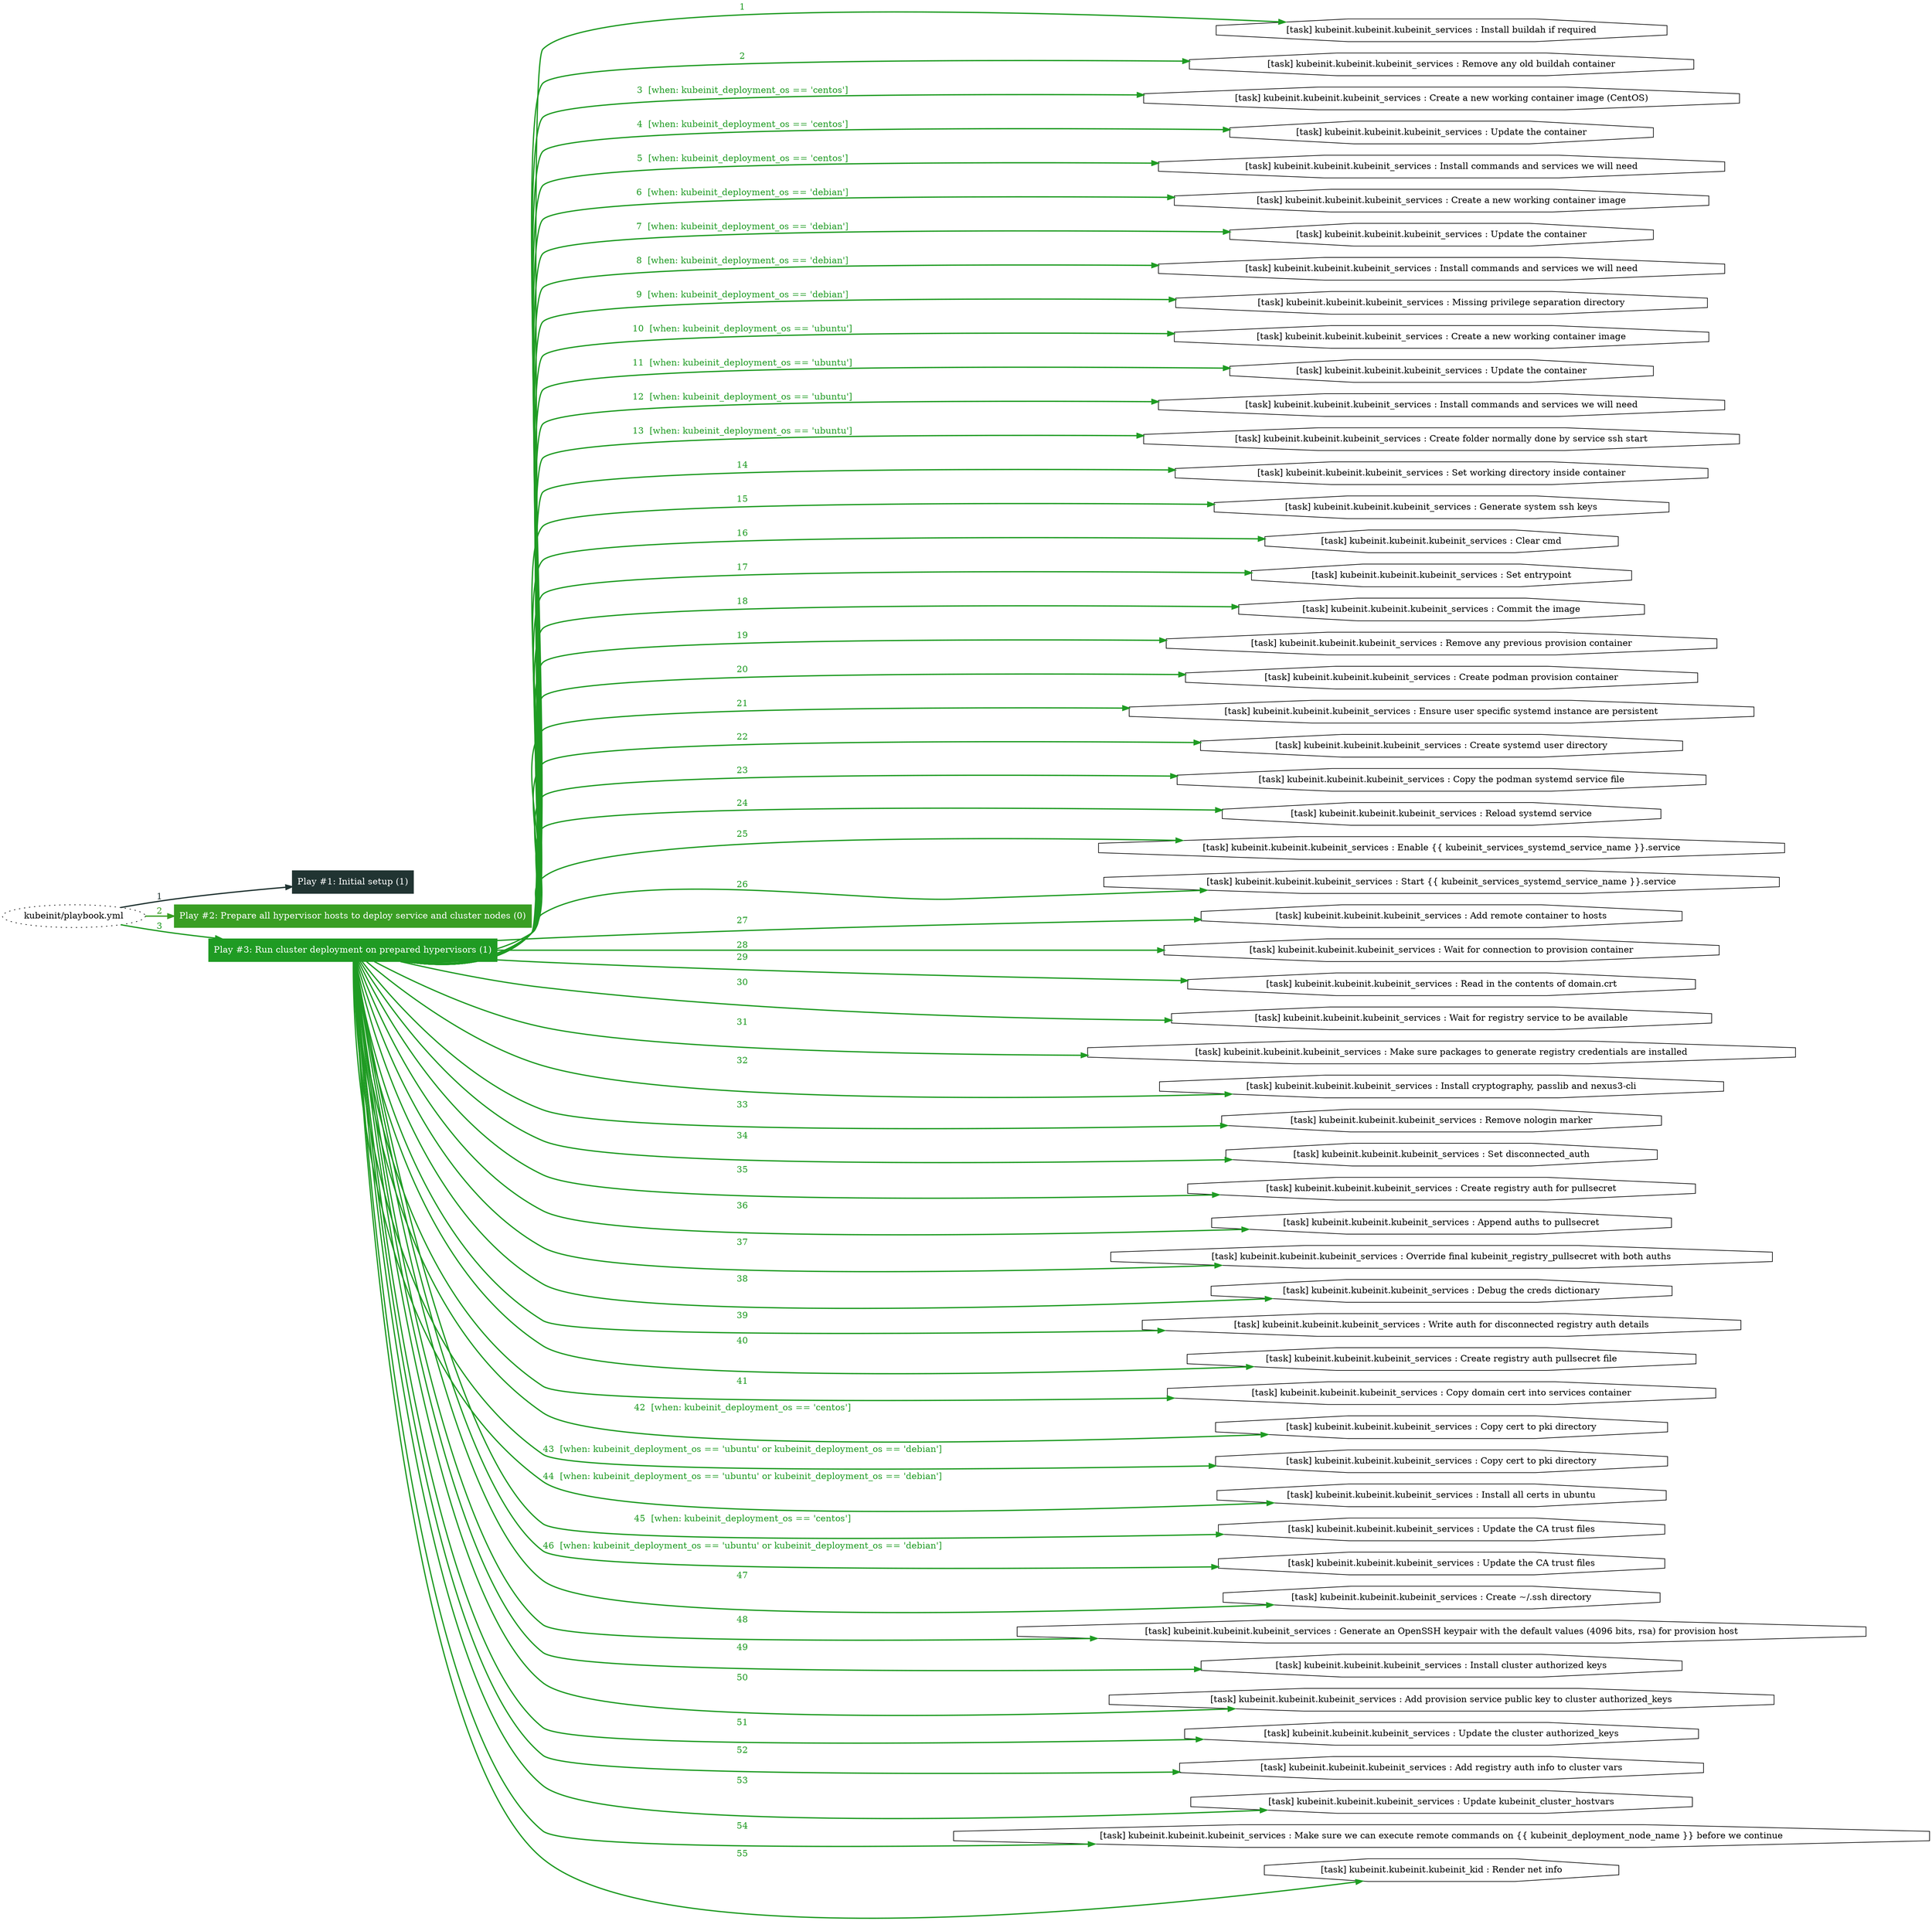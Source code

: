 digraph "kubeinit/playbook.yml "{
	graph [concentrate=true ordering=in rankdir=LR ratio=fill]
	edge [esep=5 sep=10]
	"kubeinit/playbook.yml" [id=root_node style=dotted]
	subgraph "Play #1: Initial setup (1) "{
		"Play #1: Initial setup (1)" [color="#213432" fontcolor="#ffffff" id="play_3e540aed-5c78-45e2-b9a0-51fcfd5fa1c6" shape=box style=filled tooltip=localhost]
		"kubeinit/playbook.yml" -> "Play #1: Initial setup (1)" [label=1 color="#213432" fontcolor="#213432" id="edge_01b9c177-85e4-48c7-b58a-3b98c8a18590" style=bold]
	}
	subgraph "Play #2: Prepare all hypervisor hosts to deploy service and cluster nodes (0) "{
		"Play #2: Prepare all hypervisor hosts to deploy service and cluster nodes (0)" [color="#399e23" fontcolor="#ffffff" id="play_4e9eaa52-208f-4c31-9fe5-5fa86848979b" shape=box style=filled tooltip=""]
		"kubeinit/playbook.yml" -> "Play #2: Prepare all hypervisor hosts to deploy service and cluster nodes (0)" [label=2 color="#399e23" fontcolor="#399e23" id="edge_33c7c02e-00a5-4887-9acb-2f7e15bef619" style=bold]
	}
	subgraph "Play #3: Run cluster deployment on prepared hypervisors (1) "{
		"Play #3: Run cluster deployment on prepared hypervisors (1)" [color="#1f9b23" fontcolor="#ffffff" id="play_e3af4959-0a59-4a55-83ab-c5e1c562dfb9" shape=box style=filled tooltip=localhost]
		"kubeinit/playbook.yml" -> "Play #3: Run cluster deployment on prepared hypervisors (1)" [label=3 color="#1f9b23" fontcolor="#1f9b23" id="edge_06dde3ad-b114-47c8-873e-928102a7c13d" style=bold]
		"task_7f65137b-f213-4fdb-8b6b-63241aa1d800" [label="[task] kubeinit.kubeinit.kubeinit_services : Install buildah if required" id="task_7f65137b-f213-4fdb-8b6b-63241aa1d800" shape=octagon tooltip="[task] kubeinit.kubeinit.kubeinit_services : Install buildah if required"]
		"Play #3: Run cluster deployment on prepared hypervisors (1)" -> "task_7f65137b-f213-4fdb-8b6b-63241aa1d800" [label=1 color="#1f9b23" fontcolor="#1f9b23" id="edge_ec8e3f31-641a-4956-afbb-345d653b4822" style=bold]
		"task_46ed3590-5021-4ed7-8ed1-48e3aa26ef9f" [label="[task] kubeinit.kubeinit.kubeinit_services : Remove any old buildah container" id="task_46ed3590-5021-4ed7-8ed1-48e3aa26ef9f" shape=octagon tooltip="[task] kubeinit.kubeinit.kubeinit_services : Remove any old buildah container"]
		"Play #3: Run cluster deployment on prepared hypervisors (1)" -> "task_46ed3590-5021-4ed7-8ed1-48e3aa26ef9f" [label=2 color="#1f9b23" fontcolor="#1f9b23" id="edge_4060d82b-8e85-43a6-955b-ef98b2d17afe" style=bold]
		"task_5430dc1c-0462-4c61-9d78-7d86cf32efd1" [label="[task] kubeinit.kubeinit.kubeinit_services : Create a new working container image (CentOS)" id="task_5430dc1c-0462-4c61-9d78-7d86cf32efd1" shape=octagon tooltip="[task] kubeinit.kubeinit.kubeinit_services : Create a new working container image (CentOS)"]
		"Play #3: Run cluster deployment on prepared hypervisors (1)" -> "task_5430dc1c-0462-4c61-9d78-7d86cf32efd1" [label="3  [when: kubeinit_deployment_os == 'centos']" color="#1f9b23" fontcolor="#1f9b23" id="edge_3bb2e075-191e-44ba-a263-12c6fea0aa97" style=bold]
		"task_f9db7ae9-1d35-43ab-a6c0-d882a56c10ec" [label="[task] kubeinit.kubeinit.kubeinit_services : Update the container" id="task_f9db7ae9-1d35-43ab-a6c0-d882a56c10ec" shape=octagon tooltip="[task] kubeinit.kubeinit.kubeinit_services : Update the container"]
		"Play #3: Run cluster deployment on prepared hypervisors (1)" -> "task_f9db7ae9-1d35-43ab-a6c0-d882a56c10ec" [label="4  [when: kubeinit_deployment_os == 'centos']" color="#1f9b23" fontcolor="#1f9b23" id="edge_36880df6-0020-45c3-8ffa-f1f81632fa73" style=bold]
		"task_9b0a5447-0b95-447d-82ec-7aa5010a6eaf" [label="[task] kubeinit.kubeinit.kubeinit_services : Install commands and services we will need" id="task_9b0a5447-0b95-447d-82ec-7aa5010a6eaf" shape=octagon tooltip="[task] kubeinit.kubeinit.kubeinit_services : Install commands and services we will need"]
		"Play #3: Run cluster deployment on prepared hypervisors (1)" -> "task_9b0a5447-0b95-447d-82ec-7aa5010a6eaf" [label="5  [when: kubeinit_deployment_os == 'centos']" color="#1f9b23" fontcolor="#1f9b23" id="edge_90aeb2b2-1097-4253-8b19-d30417290db4" style=bold]
		"task_56a80e11-a8e5-447e-ab36-d15c2e958954" [label="[task] kubeinit.kubeinit.kubeinit_services : Create a new working container image" id="task_56a80e11-a8e5-447e-ab36-d15c2e958954" shape=octagon tooltip="[task] kubeinit.kubeinit.kubeinit_services : Create a new working container image"]
		"Play #3: Run cluster deployment on prepared hypervisors (1)" -> "task_56a80e11-a8e5-447e-ab36-d15c2e958954" [label="6  [when: kubeinit_deployment_os == 'debian']" color="#1f9b23" fontcolor="#1f9b23" id="edge_b9b279d8-6986-424f-ad88-1628dbb02cc8" style=bold]
		"task_aca80ae7-4bab-4430-bd99-81ad4b1ee62e" [label="[task] kubeinit.kubeinit.kubeinit_services : Update the container" id="task_aca80ae7-4bab-4430-bd99-81ad4b1ee62e" shape=octagon tooltip="[task] kubeinit.kubeinit.kubeinit_services : Update the container"]
		"Play #3: Run cluster deployment on prepared hypervisors (1)" -> "task_aca80ae7-4bab-4430-bd99-81ad4b1ee62e" [label="7  [when: kubeinit_deployment_os == 'debian']" color="#1f9b23" fontcolor="#1f9b23" id="edge_03a43a71-4819-46b7-905e-3e5b852436e9" style=bold]
		"task_0f4dae14-0f30-4937-a2cf-6ddf15501713" [label="[task] kubeinit.kubeinit.kubeinit_services : Install commands and services we will need" id="task_0f4dae14-0f30-4937-a2cf-6ddf15501713" shape=octagon tooltip="[task] kubeinit.kubeinit.kubeinit_services : Install commands and services we will need"]
		"Play #3: Run cluster deployment on prepared hypervisors (1)" -> "task_0f4dae14-0f30-4937-a2cf-6ddf15501713" [label="8  [when: kubeinit_deployment_os == 'debian']" color="#1f9b23" fontcolor="#1f9b23" id="edge_bcf6f7ac-2a1a-426a-941e-a2ccf3dc426e" style=bold]
		"task_71c344d4-c009-4303-8aeb-589717bcd1ae" [label="[task] kubeinit.kubeinit.kubeinit_services : Missing privilege separation directory" id="task_71c344d4-c009-4303-8aeb-589717bcd1ae" shape=octagon tooltip="[task] kubeinit.kubeinit.kubeinit_services : Missing privilege separation directory"]
		"Play #3: Run cluster deployment on prepared hypervisors (1)" -> "task_71c344d4-c009-4303-8aeb-589717bcd1ae" [label="9  [when: kubeinit_deployment_os == 'debian']" color="#1f9b23" fontcolor="#1f9b23" id="edge_9c8603d5-d091-4b46-a5b2-64afc05cc5b3" style=bold]
		"task_ac5f4d3c-fbc6-4bfe-bac0-f1e41d8b7c41" [label="[task] kubeinit.kubeinit.kubeinit_services : Create a new working container image" id="task_ac5f4d3c-fbc6-4bfe-bac0-f1e41d8b7c41" shape=octagon tooltip="[task] kubeinit.kubeinit.kubeinit_services : Create a new working container image"]
		"Play #3: Run cluster deployment on prepared hypervisors (1)" -> "task_ac5f4d3c-fbc6-4bfe-bac0-f1e41d8b7c41" [label="10  [when: kubeinit_deployment_os == 'ubuntu']" color="#1f9b23" fontcolor="#1f9b23" id="edge_4cbcb0c8-a464-431e-a796-80e2e7cbc228" style=bold]
		"task_b53e535e-e36c-4f86-8a82-529035027edd" [label="[task] kubeinit.kubeinit.kubeinit_services : Update the container" id="task_b53e535e-e36c-4f86-8a82-529035027edd" shape=octagon tooltip="[task] kubeinit.kubeinit.kubeinit_services : Update the container"]
		"Play #3: Run cluster deployment on prepared hypervisors (1)" -> "task_b53e535e-e36c-4f86-8a82-529035027edd" [label="11  [when: kubeinit_deployment_os == 'ubuntu']" color="#1f9b23" fontcolor="#1f9b23" id="edge_12a6f73f-75dc-4fe1-87ce-0110cfdb636b" style=bold]
		"task_6f7f2adb-7a89-4977-9ef4-6d8c0f605bfc" [label="[task] kubeinit.kubeinit.kubeinit_services : Install commands and services we will need" id="task_6f7f2adb-7a89-4977-9ef4-6d8c0f605bfc" shape=octagon tooltip="[task] kubeinit.kubeinit.kubeinit_services : Install commands and services we will need"]
		"Play #3: Run cluster deployment on prepared hypervisors (1)" -> "task_6f7f2adb-7a89-4977-9ef4-6d8c0f605bfc" [label="12  [when: kubeinit_deployment_os == 'ubuntu']" color="#1f9b23" fontcolor="#1f9b23" id="edge_45bea883-5d91-4302-8710-0c3551172994" style=bold]
		"task_b9de24d8-e48f-42a7-87d9-a4501ede509d" [label="[task] kubeinit.kubeinit.kubeinit_services : Create folder normally done by service ssh start" id="task_b9de24d8-e48f-42a7-87d9-a4501ede509d" shape=octagon tooltip="[task] kubeinit.kubeinit.kubeinit_services : Create folder normally done by service ssh start"]
		"Play #3: Run cluster deployment on prepared hypervisors (1)" -> "task_b9de24d8-e48f-42a7-87d9-a4501ede509d" [label="13  [when: kubeinit_deployment_os == 'ubuntu']" color="#1f9b23" fontcolor="#1f9b23" id="edge_af4bd2b2-3b62-4dcd-8164-394a75bd6f53" style=bold]
		"task_db43b3c3-7190-4ec4-8994-ecb719cbb913" [label="[task] kubeinit.kubeinit.kubeinit_services : Set working directory inside container" id="task_db43b3c3-7190-4ec4-8994-ecb719cbb913" shape=octagon tooltip="[task] kubeinit.kubeinit.kubeinit_services : Set working directory inside container"]
		"Play #3: Run cluster deployment on prepared hypervisors (1)" -> "task_db43b3c3-7190-4ec4-8994-ecb719cbb913" [label=14 color="#1f9b23" fontcolor="#1f9b23" id="edge_75335dda-207f-4464-8d58-cecb672e960a" style=bold]
		"task_5cdfcc77-3707-4c29-ad8a-e921966926ca" [label="[task] kubeinit.kubeinit.kubeinit_services : Generate system ssh keys" id="task_5cdfcc77-3707-4c29-ad8a-e921966926ca" shape=octagon tooltip="[task] kubeinit.kubeinit.kubeinit_services : Generate system ssh keys"]
		"Play #3: Run cluster deployment on prepared hypervisors (1)" -> "task_5cdfcc77-3707-4c29-ad8a-e921966926ca" [label=15 color="#1f9b23" fontcolor="#1f9b23" id="edge_221adca2-9ae2-4f02-a27c-88415c2c3493" style=bold]
		"task_81107ad8-035b-4b3e-a6a0-b3303313b0a6" [label="[task] kubeinit.kubeinit.kubeinit_services : Clear cmd" id="task_81107ad8-035b-4b3e-a6a0-b3303313b0a6" shape=octagon tooltip="[task] kubeinit.kubeinit.kubeinit_services : Clear cmd"]
		"Play #3: Run cluster deployment on prepared hypervisors (1)" -> "task_81107ad8-035b-4b3e-a6a0-b3303313b0a6" [label=16 color="#1f9b23" fontcolor="#1f9b23" id="edge_6993a94a-c076-4cad-9ddf-1cf77d5528f8" style=bold]
		"task_dc846fce-72ca-44f9-980a-c8b020111eb0" [label="[task] kubeinit.kubeinit.kubeinit_services : Set entrypoint" id="task_dc846fce-72ca-44f9-980a-c8b020111eb0" shape=octagon tooltip="[task] kubeinit.kubeinit.kubeinit_services : Set entrypoint"]
		"Play #3: Run cluster deployment on prepared hypervisors (1)" -> "task_dc846fce-72ca-44f9-980a-c8b020111eb0" [label=17 color="#1f9b23" fontcolor="#1f9b23" id="edge_2c15dd83-ef6c-4f11-be1c-ea55b13f6772" style=bold]
		"task_cd63431f-eca8-4634-a9b9-622b67483032" [label="[task] kubeinit.kubeinit.kubeinit_services : Commit the image" id="task_cd63431f-eca8-4634-a9b9-622b67483032" shape=octagon tooltip="[task] kubeinit.kubeinit.kubeinit_services : Commit the image"]
		"Play #3: Run cluster deployment on prepared hypervisors (1)" -> "task_cd63431f-eca8-4634-a9b9-622b67483032" [label=18 color="#1f9b23" fontcolor="#1f9b23" id="edge_7d7b6ced-df12-48df-887d-05fcb65e1622" style=bold]
		"task_564194e0-0102-4476-85cd-8166698b7e4f" [label="[task] kubeinit.kubeinit.kubeinit_services : Remove any previous provision container" id="task_564194e0-0102-4476-85cd-8166698b7e4f" shape=octagon tooltip="[task] kubeinit.kubeinit.kubeinit_services : Remove any previous provision container"]
		"Play #3: Run cluster deployment on prepared hypervisors (1)" -> "task_564194e0-0102-4476-85cd-8166698b7e4f" [label=19 color="#1f9b23" fontcolor="#1f9b23" id="edge_b9d3380c-4bf3-4304-9ff2-c261f3038518" style=bold]
		"task_d906d657-e487-48a6-8116-f58cc451c12d" [label="[task] kubeinit.kubeinit.kubeinit_services : Create podman provision container" id="task_d906d657-e487-48a6-8116-f58cc451c12d" shape=octagon tooltip="[task] kubeinit.kubeinit.kubeinit_services : Create podman provision container"]
		"Play #3: Run cluster deployment on prepared hypervisors (1)" -> "task_d906d657-e487-48a6-8116-f58cc451c12d" [label=20 color="#1f9b23" fontcolor="#1f9b23" id="edge_05c0ffec-2537-4c37-be5f-b6ec6a1f1715" style=bold]
		"task_d1dc37be-1240-454d-9e2d-eddcb0476378" [label="[task] kubeinit.kubeinit.kubeinit_services : Ensure user specific systemd instance are persistent" id="task_d1dc37be-1240-454d-9e2d-eddcb0476378" shape=octagon tooltip="[task] kubeinit.kubeinit.kubeinit_services : Ensure user specific systemd instance are persistent"]
		"Play #3: Run cluster deployment on prepared hypervisors (1)" -> "task_d1dc37be-1240-454d-9e2d-eddcb0476378" [label=21 color="#1f9b23" fontcolor="#1f9b23" id="edge_cfcb6e12-4574-4f0d-91a3-892dec80069e" style=bold]
		"task_1b974be7-99dd-4265-bf91-7821db1ad7f6" [label="[task] kubeinit.kubeinit.kubeinit_services : Create systemd user directory" id="task_1b974be7-99dd-4265-bf91-7821db1ad7f6" shape=octagon tooltip="[task] kubeinit.kubeinit.kubeinit_services : Create systemd user directory"]
		"Play #3: Run cluster deployment on prepared hypervisors (1)" -> "task_1b974be7-99dd-4265-bf91-7821db1ad7f6" [label=22 color="#1f9b23" fontcolor="#1f9b23" id="edge_ca942f66-2942-414d-83db-12b4cffdff82" style=bold]
		"task_2704e41d-ac33-4b3c-b072-42d6df9f90ef" [label="[task] kubeinit.kubeinit.kubeinit_services : Copy the podman systemd service file" id="task_2704e41d-ac33-4b3c-b072-42d6df9f90ef" shape=octagon tooltip="[task] kubeinit.kubeinit.kubeinit_services : Copy the podman systemd service file"]
		"Play #3: Run cluster deployment on prepared hypervisors (1)" -> "task_2704e41d-ac33-4b3c-b072-42d6df9f90ef" [label=23 color="#1f9b23" fontcolor="#1f9b23" id="edge_dac63ca7-4e88-4e86-b43d-7fc9e6b4e854" style=bold]
		"task_0773171a-da89-43a7-bc80-c375485b6281" [label="[task] kubeinit.kubeinit.kubeinit_services : Reload systemd service" id="task_0773171a-da89-43a7-bc80-c375485b6281" shape=octagon tooltip="[task] kubeinit.kubeinit.kubeinit_services : Reload systemd service"]
		"Play #3: Run cluster deployment on prepared hypervisors (1)" -> "task_0773171a-da89-43a7-bc80-c375485b6281" [label=24 color="#1f9b23" fontcolor="#1f9b23" id="edge_f49cb1d7-1a37-4766-a0c6-04e03222e00e" style=bold]
		"task_7680bec7-2af9-4a9d-a194-b59b3ad50ae9" [label="[task] kubeinit.kubeinit.kubeinit_services : Enable {{ kubeinit_services_systemd_service_name }}.service" id="task_7680bec7-2af9-4a9d-a194-b59b3ad50ae9" shape=octagon tooltip="[task] kubeinit.kubeinit.kubeinit_services : Enable {{ kubeinit_services_systemd_service_name }}.service"]
		"Play #3: Run cluster deployment on prepared hypervisors (1)" -> "task_7680bec7-2af9-4a9d-a194-b59b3ad50ae9" [label=25 color="#1f9b23" fontcolor="#1f9b23" id="edge_6636c61b-4f88-4560-9604-cf105995f105" style=bold]
		"task_601ea16b-f060-4716-9ea4-647c4e73c8e1" [label="[task] kubeinit.kubeinit.kubeinit_services : Start {{ kubeinit_services_systemd_service_name }}.service" id="task_601ea16b-f060-4716-9ea4-647c4e73c8e1" shape=octagon tooltip="[task] kubeinit.kubeinit.kubeinit_services : Start {{ kubeinit_services_systemd_service_name }}.service"]
		"Play #3: Run cluster deployment on prepared hypervisors (1)" -> "task_601ea16b-f060-4716-9ea4-647c4e73c8e1" [label=26 color="#1f9b23" fontcolor="#1f9b23" id="edge_6728e6eb-7864-4313-bb67-d8378d708f2c" style=bold]
		"task_d1c06cc7-918d-4291-b4cf-e7fc779727e7" [label="[task] kubeinit.kubeinit.kubeinit_services : Add remote container to hosts" id="task_d1c06cc7-918d-4291-b4cf-e7fc779727e7" shape=octagon tooltip="[task] kubeinit.kubeinit.kubeinit_services : Add remote container to hosts"]
		"Play #3: Run cluster deployment on prepared hypervisors (1)" -> "task_d1c06cc7-918d-4291-b4cf-e7fc779727e7" [label=27 color="#1f9b23" fontcolor="#1f9b23" id="edge_ead6eeeb-3fa4-49c8-8eee-4af97ffd7044" style=bold]
		"task_5d0f5ec5-24e4-4c77-8176-f25a3323082c" [label="[task] kubeinit.kubeinit.kubeinit_services : Wait for connection to provision container" id="task_5d0f5ec5-24e4-4c77-8176-f25a3323082c" shape=octagon tooltip="[task] kubeinit.kubeinit.kubeinit_services : Wait for connection to provision container"]
		"Play #3: Run cluster deployment on prepared hypervisors (1)" -> "task_5d0f5ec5-24e4-4c77-8176-f25a3323082c" [label=28 color="#1f9b23" fontcolor="#1f9b23" id="edge_3cc48515-3083-4c69-bc4f-d1829b280240" style=bold]
		"task_028e7037-0aca-4673-b12d-4112ef94f3dc" [label="[task] kubeinit.kubeinit.kubeinit_services : Read in the contents of domain.crt" id="task_028e7037-0aca-4673-b12d-4112ef94f3dc" shape=octagon tooltip="[task] kubeinit.kubeinit.kubeinit_services : Read in the contents of domain.crt"]
		"Play #3: Run cluster deployment on prepared hypervisors (1)" -> "task_028e7037-0aca-4673-b12d-4112ef94f3dc" [label=29 color="#1f9b23" fontcolor="#1f9b23" id="edge_358b4b99-8687-4978-b0b2-0f7bb05b7d57" style=bold]
		"task_a1a124ad-6203-40b4-812b-70dd92394614" [label="[task] kubeinit.kubeinit.kubeinit_services : Wait for registry service to be available" id="task_a1a124ad-6203-40b4-812b-70dd92394614" shape=octagon tooltip="[task] kubeinit.kubeinit.kubeinit_services : Wait for registry service to be available"]
		"Play #3: Run cluster deployment on prepared hypervisors (1)" -> "task_a1a124ad-6203-40b4-812b-70dd92394614" [label=30 color="#1f9b23" fontcolor="#1f9b23" id="edge_65977a72-47ad-4124-92a5-34a9132530f1" style=bold]
		"task_75222b05-0cb0-4fda-8de8-76ebeda0f574" [label="[task] kubeinit.kubeinit.kubeinit_services : Make sure packages to generate registry credentials are installed" id="task_75222b05-0cb0-4fda-8de8-76ebeda0f574" shape=octagon tooltip="[task] kubeinit.kubeinit.kubeinit_services : Make sure packages to generate registry credentials are installed"]
		"Play #3: Run cluster deployment on prepared hypervisors (1)" -> "task_75222b05-0cb0-4fda-8de8-76ebeda0f574" [label=31 color="#1f9b23" fontcolor="#1f9b23" id="edge_7c4675ee-f214-420d-9234-d4122a790203" style=bold]
		"task_527cb4bd-1754-4747-a2bd-d00c472908ba" [label="[task] kubeinit.kubeinit.kubeinit_services : Install cryptography, passlib and nexus3-cli" id="task_527cb4bd-1754-4747-a2bd-d00c472908ba" shape=octagon tooltip="[task] kubeinit.kubeinit.kubeinit_services : Install cryptography, passlib and nexus3-cli"]
		"Play #3: Run cluster deployment on prepared hypervisors (1)" -> "task_527cb4bd-1754-4747-a2bd-d00c472908ba" [label=32 color="#1f9b23" fontcolor="#1f9b23" id="edge_336070db-2c06-476c-9e29-5816ec663829" style=bold]
		"task_7c9276cf-ffc9-4ab0-ac48-13be83d87e70" [label="[task] kubeinit.kubeinit.kubeinit_services : Remove nologin marker" id="task_7c9276cf-ffc9-4ab0-ac48-13be83d87e70" shape=octagon tooltip="[task] kubeinit.kubeinit.kubeinit_services : Remove nologin marker"]
		"Play #3: Run cluster deployment on prepared hypervisors (1)" -> "task_7c9276cf-ffc9-4ab0-ac48-13be83d87e70" [label=33 color="#1f9b23" fontcolor="#1f9b23" id="edge_efcf7b1d-8e54-42fd-b503-f09268bcad12" style=bold]
		"task_9ebd523b-0004-45cb-a492-33b5c1790fd5" [label="[task] kubeinit.kubeinit.kubeinit_services : Set disconnected_auth" id="task_9ebd523b-0004-45cb-a492-33b5c1790fd5" shape=octagon tooltip="[task] kubeinit.kubeinit.kubeinit_services : Set disconnected_auth"]
		"Play #3: Run cluster deployment on prepared hypervisors (1)" -> "task_9ebd523b-0004-45cb-a492-33b5c1790fd5" [label=34 color="#1f9b23" fontcolor="#1f9b23" id="edge_d02ecfd4-a050-4a26-9816-9718f10fd03c" style=bold]
		"task_caa0408b-0271-4af8-a783-2b19f8eb71e9" [label="[task] kubeinit.kubeinit.kubeinit_services : Create registry auth for pullsecret" id="task_caa0408b-0271-4af8-a783-2b19f8eb71e9" shape=octagon tooltip="[task] kubeinit.kubeinit.kubeinit_services : Create registry auth for pullsecret"]
		"Play #3: Run cluster deployment on prepared hypervisors (1)" -> "task_caa0408b-0271-4af8-a783-2b19f8eb71e9" [label=35 color="#1f9b23" fontcolor="#1f9b23" id="edge_25def51a-05af-434c-9da5-67560e886992" style=bold]
		"task_f1a6b6a1-0d28-45eb-a680-790e81952363" [label="[task] kubeinit.kubeinit.kubeinit_services : Append auths to pullsecret" id="task_f1a6b6a1-0d28-45eb-a680-790e81952363" shape=octagon tooltip="[task] kubeinit.kubeinit.kubeinit_services : Append auths to pullsecret"]
		"Play #3: Run cluster deployment on prepared hypervisors (1)" -> "task_f1a6b6a1-0d28-45eb-a680-790e81952363" [label=36 color="#1f9b23" fontcolor="#1f9b23" id="edge_5b9b5639-3797-4f41-8b50-1f25456c4690" style=bold]
		"task_364627ca-6010-4b72-b404-6abfc4262594" [label="[task] kubeinit.kubeinit.kubeinit_services : Override final kubeinit_registry_pullsecret with both auths" id="task_364627ca-6010-4b72-b404-6abfc4262594" shape=octagon tooltip="[task] kubeinit.kubeinit.kubeinit_services : Override final kubeinit_registry_pullsecret with both auths"]
		"Play #3: Run cluster deployment on prepared hypervisors (1)" -> "task_364627ca-6010-4b72-b404-6abfc4262594" [label=37 color="#1f9b23" fontcolor="#1f9b23" id="edge_a2f7901f-231f-41ac-95cb-1a0b91f7a01f" style=bold]
		"task_4417d683-508c-446a-9976-129fc3e7fab6" [label="[task] kubeinit.kubeinit.kubeinit_services : Debug the creds dictionary" id="task_4417d683-508c-446a-9976-129fc3e7fab6" shape=octagon tooltip="[task] kubeinit.kubeinit.kubeinit_services : Debug the creds dictionary"]
		"Play #3: Run cluster deployment on prepared hypervisors (1)" -> "task_4417d683-508c-446a-9976-129fc3e7fab6" [label=38 color="#1f9b23" fontcolor="#1f9b23" id="edge_fd1d3b09-bb21-47f1-849d-ee558162fd7d" style=bold]
		"task_fb093e42-d113-43c7-b376-e313b59d022b" [label="[task] kubeinit.kubeinit.kubeinit_services : Write auth for disconnected registry auth details" id="task_fb093e42-d113-43c7-b376-e313b59d022b" shape=octagon tooltip="[task] kubeinit.kubeinit.kubeinit_services : Write auth for disconnected registry auth details"]
		"Play #3: Run cluster deployment on prepared hypervisors (1)" -> "task_fb093e42-d113-43c7-b376-e313b59d022b" [label=39 color="#1f9b23" fontcolor="#1f9b23" id="edge_357f4835-e39b-4528-9ba8-bbe505fcf450" style=bold]
		"task_22e1c2b7-c14a-4912-948f-8a4d51e5f7f8" [label="[task] kubeinit.kubeinit.kubeinit_services : Create registry auth pullsecret file" id="task_22e1c2b7-c14a-4912-948f-8a4d51e5f7f8" shape=octagon tooltip="[task] kubeinit.kubeinit.kubeinit_services : Create registry auth pullsecret file"]
		"Play #3: Run cluster deployment on prepared hypervisors (1)" -> "task_22e1c2b7-c14a-4912-948f-8a4d51e5f7f8" [label=40 color="#1f9b23" fontcolor="#1f9b23" id="edge_a2c3351e-0c69-4608-ad1b-cd51c23f75fe" style=bold]
		"task_4fc2b7e9-b23b-4ddf-8ca4-2c7b6973dbb4" [label="[task] kubeinit.kubeinit.kubeinit_services : Copy domain cert into services container" id="task_4fc2b7e9-b23b-4ddf-8ca4-2c7b6973dbb4" shape=octagon tooltip="[task] kubeinit.kubeinit.kubeinit_services : Copy domain cert into services container"]
		"Play #3: Run cluster deployment on prepared hypervisors (1)" -> "task_4fc2b7e9-b23b-4ddf-8ca4-2c7b6973dbb4" [label=41 color="#1f9b23" fontcolor="#1f9b23" id="edge_33fca559-5e0b-4ae9-a852-38607a168c7a" style=bold]
		"task_2853abdb-de9b-4edb-a8f6-f635b086863b" [label="[task] kubeinit.kubeinit.kubeinit_services : Copy cert to pki directory" id="task_2853abdb-de9b-4edb-a8f6-f635b086863b" shape=octagon tooltip="[task] kubeinit.kubeinit.kubeinit_services : Copy cert to pki directory"]
		"Play #3: Run cluster deployment on prepared hypervisors (1)" -> "task_2853abdb-de9b-4edb-a8f6-f635b086863b" [label="42  [when: kubeinit_deployment_os == 'centos']" color="#1f9b23" fontcolor="#1f9b23" id="edge_e76b337c-14ff-47b3-92d1-43a918a0fdae" style=bold]
		"task_9292a945-3869-490f-aa39-ab3b40e9ca35" [label="[task] kubeinit.kubeinit.kubeinit_services : Copy cert to pki directory" id="task_9292a945-3869-490f-aa39-ab3b40e9ca35" shape=octagon tooltip="[task] kubeinit.kubeinit.kubeinit_services : Copy cert to pki directory"]
		"Play #3: Run cluster deployment on prepared hypervisors (1)" -> "task_9292a945-3869-490f-aa39-ab3b40e9ca35" [label="43  [when: kubeinit_deployment_os == 'ubuntu' or kubeinit_deployment_os == 'debian']" color="#1f9b23" fontcolor="#1f9b23" id="edge_6670ad5f-007c-445b-9163-590c73825742" style=bold]
		"task_28938124-359e-4e58-8cc8-75b2197d744e" [label="[task] kubeinit.kubeinit.kubeinit_services : Install all certs in ubuntu" id="task_28938124-359e-4e58-8cc8-75b2197d744e" shape=octagon tooltip="[task] kubeinit.kubeinit.kubeinit_services : Install all certs in ubuntu"]
		"Play #3: Run cluster deployment on prepared hypervisors (1)" -> "task_28938124-359e-4e58-8cc8-75b2197d744e" [label="44  [when: kubeinit_deployment_os == 'ubuntu' or kubeinit_deployment_os == 'debian']" color="#1f9b23" fontcolor="#1f9b23" id="edge_d18c8949-d197-4d85-b941-c20678496557" style=bold]
		"task_b295b04f-7a7a-44bc-bc70-3a1cc1792440" [label="[task] kubeinit.kubeinit.kubeinit_services : Update the CA trust files" id="task_b295b04f-7a7a-44bc-bc70-3a1cc1792440" shape=octagon tooltip="[task] kubeinit.kubeinit.kubeinit_services : Update the CA trust files"]
		"Play #3: Run cluster deployment on prepared hypervisors (1)" -> "task_b295b04f-7a7a-44bc-bc70-3a1cc1792440" [label="45  [when: kubeinit_deployment_os == 'centos']" color="#1f9b23" fontcolor="#1f9b23" id="edge_a9038a4c-8ca0-4e10-8956-c81815d84e0f" style=bold]
		"task_8e7ba333-5921-4859-a3a8-4e5532df523f" [label="[task] kubeinit.kubeinit.kubeinit_services : Update the CA trust files" id="task_8e7ba333-5921-4859-a3a8-4e5532df523f" shape=octagon tooltip="[task] kubeinit.kubeinit.kubeinit_services : Update the CA trust files"]
		"Play #3: Run cluster deployment on prepared hypervisors (1)" -> "task_8e7ba333-5921-4859-a3a8-4e5532df523f" [label="46  [when: kubeinit_deployment_os == 'ubuntu' or kubeinit_deployment_os == 'debian']" color="#1f9b23" fontcolor="#1f9b23" id="edge_6589f733-1d99-408f-a7ad-bfdea90f0730" style=bold]
		"task_84c1038e-2421-454e-b704-b9e207ca4f51" [label="[task] kubeinit.kubeinit.kubeinit_services : Create ~/.ssh directory" id="task_84c1038e-2421-454e-b704-b9e207ca4f51" shape=octagon tooltip="[task] kubeinit.kubeinit.kubeinit_services : Create ~/.ssh directory"]
		"Play #3: Run cluster deployment on prepared hypervisors (1)" -> "task_84c1038e-2421-454e-b704-b9e207ca4f51" [label=47 color="#1f9b23" fontcolor="#1f9b23" id="edge_cbd67ca2-05c2-4c4c-a3ef-d7b9c9b55112" style=bold]
		"task_8efc4ce6-7a48-434e-9b3e-b2e31dd38997" [label="[task] kubeinit.kubeinit.kubeinit_services : Generate an OpenSSH keypair with the default values (4096 bits, rsa) for provision host" id="task_8efc4ce6-7a48-434e-9b3e-b2e31dd38997" shape=octagon tooltip="[task] kubeinit.kubeinit.kubeinit_services : Generate an OpenSSH keypair with the default values (4096 bits, rsa) for provision host"]
		"Play #3: Run cluster deployment on prepared hypervisors (1)" -> "task_8efc4ce6-7a48-434e-9b3e-b2e31dd38997" [label=48 color="#1f9b23" fontcolor="#1f9b23" id="edge_533961f8-050b-48fd-a007-b436898e2338" style=bold]
		"task_5c68848a-f35a-4e14-966c-e4ce8fae0299" [label="[task] kubeinit.kubeinit.kubeinit_services : Install cluster authorized keys" id="task_5c68848a-f35a-4e14-966c-e4ce8fae0299" shape=octagon tooltip="[task] kubeinit.kubeinit.kubeinit_services : Install cluster authorized keys"]
		"Play #3: Run cluster deployment on prepared hypervisors (1)" -> "task_5c68848a-f35a-4e14-966c-e4ce8fae0299" [label=49 color="#1f9b23" fontcolor="#1f9b23" id="edge_c2917814-c49f-4942-8cc5-103374268bda" style=bold]
		"task_bb674bf9-b640-40e4-b759-f42d7276b92d" [label="[task] kubeinit.kubeinit.kubeinit_services : Add provision service public key to cluster authorized_keys" id="task_bb674bf9-b640-40e4-b759-f42d7276b92d" shape=octagon tooltip="[task] kubeinit.kubeinit.kubeinit_services : Add provision service public key to cluster authorized_keys"]
		"Play #3: Run cluster deployment on prepared hypervisors (1)" -> "task_bb674bf9-b640-40e4-b759-f42d7276b92d" [label=50 color="#1f9b23" fontcolor="#1f9b23" id="edge_46cf0b14-90c0-4f0a-9f4c-0d6e45ae9e4b" style=bold]
		"task_3161c6b9-ee1c-4c08-83c6-8a2e37e518d9" [label="[task] kubeinit.kubeinit.kubeinit_services : Update the cluster authorized_keys" id="task_3161c6b9-ee1c-4c08-83c6-8a2e37e518d9" shape=octagon tooltip="[task] kubeinit.kubeinit.kubeinit_services : Update the cluster authorized_keys"]
		"Play #3: Run cluster deployment on prepared hypervisors (1)" -> "task_3161c6b9-ee1c-4c08-83c6-8a2e37e518d9" [label=51 color="#1f9b23" fontcolor="#1f9b23" id="edge_c8d6fddd-943a-4682-9c15-1486940a4d35" style=bold]
		"task_4ba32bc7-62ab-42dc-a388-64bb00b42e21" [label="[task] kubeinit.kubeinit.kubeinit_services : Add registry auth info to cluster vars" id="task_4ba32bc7-62ab-42dc-a388-64bb00b42e21" shape=octagon tooltip="[task] kubeinit.kubeinit.kubeinit_services : Add registry auth info to cluster vars"]
		"Play #3: Run cluster deployment on prepared hypervisors (1)" -> "task_4ba32bc7-62ab-42dc-a388-64bb00b42e21" [label=52 color="#1f9b23" fontcolor="#1f9b23" id="edge_8f6ddee3-a27c-4745-b897-3e63ce74053b" style=bold]
		"task_afcde635-1388-4f70-b5c4-2a92366fdc86" [label="[task] kubeinit.kubeinit.kubeinit_services : Update kubeinit_cluster_hostvars" id="task_afcde635-1388-4f70-b5c4-2a92366fdc86" shape=octagon tooltip="[task] kubeinit.kubeinit.kubeinit_services : Update kubeinit_cluster_hostvars"]
		"Play #3: Run cluster deployment on prepared hypervisors (1)" -> "task_afcde635-1388-4f70-b5c4-2a92366fdc86" [label=53 color="#1f9b23" fontcolor="#1f9b23" id="edge_96a7bb85-1237-4489-99bf-8fdce0f50d02" style=bold]
		"task_91dd9276-4e0c-4400-89f6-cbe054c1ad9f" [label="[task] kubeinit.kubeinit.kubeinit_services : Make sure we can execute remote commands on {{ kubeinit_deployment_node_name }} before we continue" id="task_91dd9276-4e0c-4400-89f6-cbe054c1ad9f" shape=octagon tooltip="[task] kubeinit.kubeinit.kubeinit_services : Make sure we can execute remote commands on {{ kubeinit_deployment_node_name }} before we continue"]
		"Play #3: Run cluster deployment on prepared hypervisors (1)" -> "task_91dd9276-4e0c-4400-89f6-cbe054c1ad9f" [label=54 color="#1f9b23" fontcolor="#1f9b23" id="edge_9b3c6fe5-0c05-418b-95ac-3c86b1f185c0" style=bold]
		"task_7390a0fb-7615-4c41-b76a-93d28c18fe5c" [label="[task] kubeinit.kubeinit.kubeinit_kid : Render net info" id="task_7390a0fb-7615-4c41-b76a-93d28c18fe5c" shape=octagon tooltip="[task] kubeinit.kubeinit.kubeinit_kid : Render net info"]
		"Play #3: Run cluster deployment on prepared hypervisors (1)" -> "task_7390a0fb-7615-4c41-b76a-93d28c18fe5c" [label=55 color="#1f9b23" fontcolor="#1f9b23" id="edge_86ed5920-1bb9-4fdc-915a-397defb0ad36" style=bold]
	}
}
